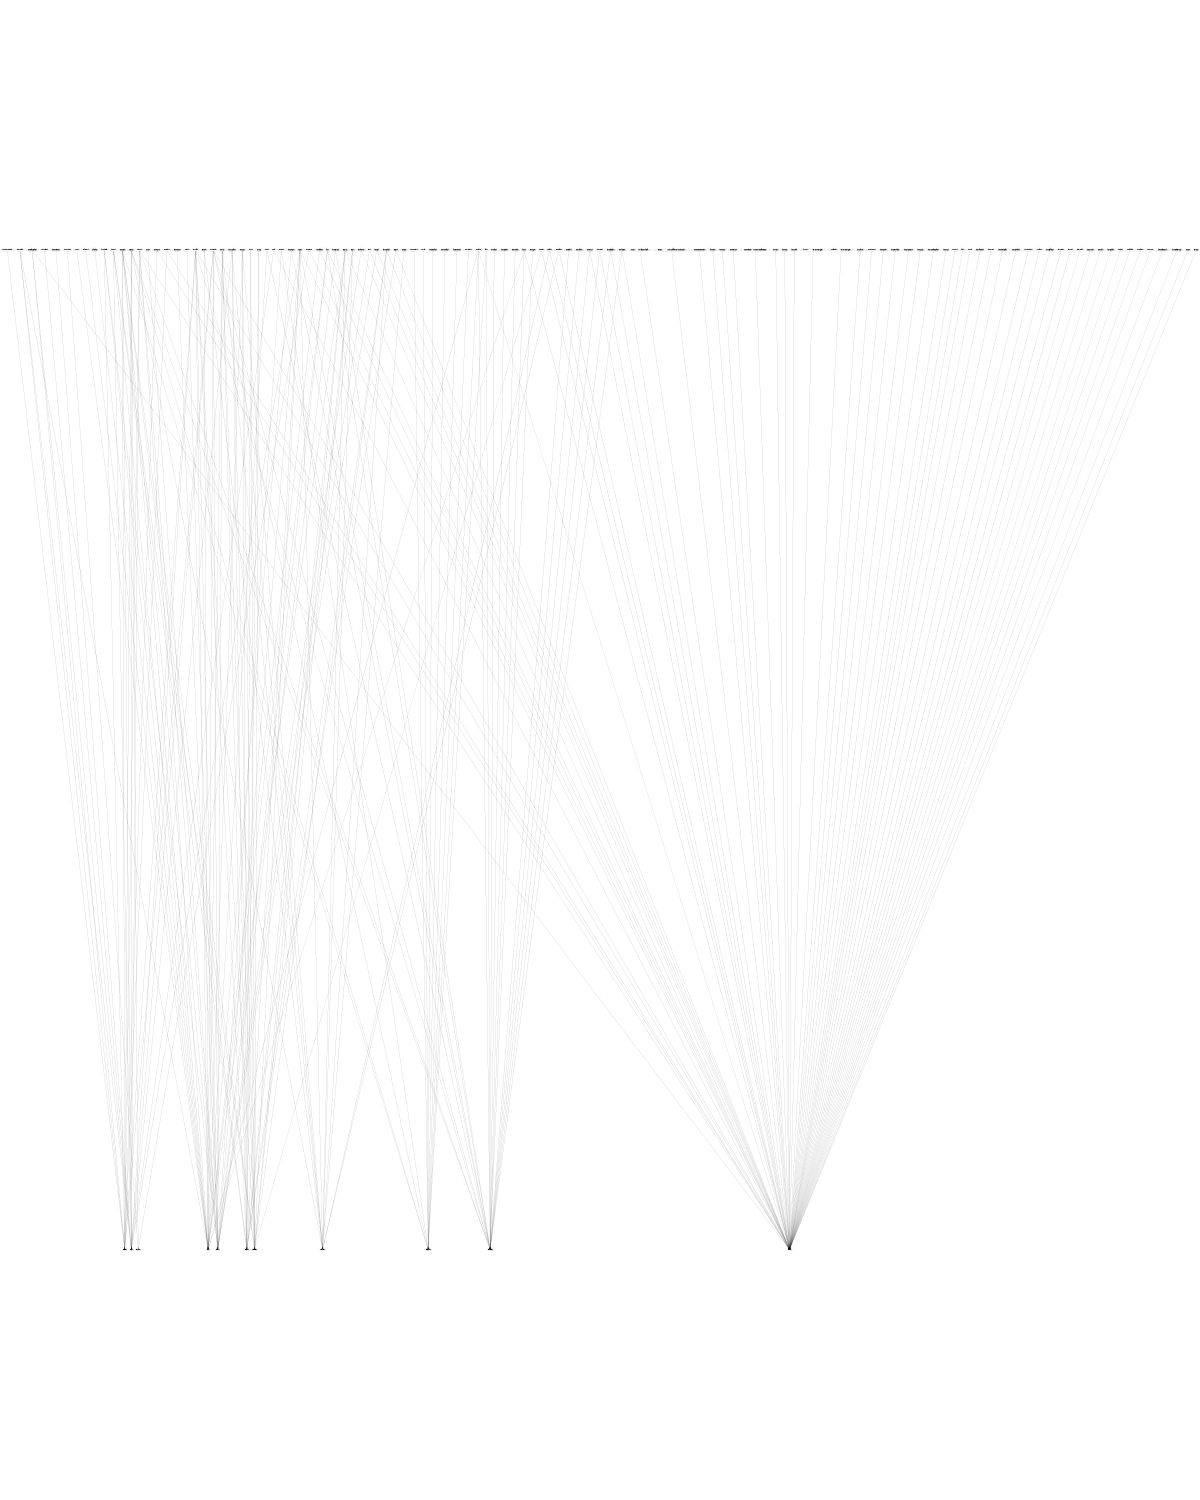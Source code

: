 digraph "source tree" {
    overlap=scale;
    size="8,10";
    ratio="fill";
    fontsize="16";
    fontname="Helvetica";
	clusterrank="local";
"linux/types.h"->"avc.c"
"linux/stddef.h"->"avc.c"
"linux/kernel.h"->"avc.c"
"linux/slab.h"->"avc.c"
"linux/fs.h"->"avc.c"
"linux/dcache.h"->"avc.c"
"linux/init.h"->"avc.c"
"linux/skbuff.h"->"avc.c"
"linux/percpu.h"->"avc.c"
"linux/list.h"->"avc.c"
"net/sock.h"->"avc.c"
"linux/un.h"->"avc.c"
"net/af_unix.h"->"avc.c"
"linux/ip.h"->"avc.c"
"linux/audit.h"->"avc.c"
"linux/ipv6.h"->"avc.c"
"net/ipv6.h"->"avc.c"
"avc.h"->"avc.c"
"avc_ss.h"->"avc.c"
"classmap.h"->"avc.c"
"linux/module.h"->"exports.c"
"linux/selinux.h"->"exports.c"
"security.h"->"exports.c"
"linux/init.h"->"hooks.c"
"linux/kd.h"->"hooks.c"
"linux/kernel.h"->"hooks.c"
"linux/tracehook.h"->"hooks.c"
"linux/errno.h"->"hooks.c"
"linux/sched/signal.h"->"hooks.c"
"linux/sched/task.h"->"hooks.c"
"linux/lsm_hooks.h"->"hooks.c"
"linux/xattr.h"->"hooks.c"
"linux/capability.h"->"hooks.c"
"linux/unistd.h"->"hooks.c"
"linux/mm.h"->"hooks.c"
"linux/mman.h"->"hooks.c"
"linux/slab.h"->"hooks.c"
"linux/pagemap.h"->"hooks.c"
"linux/proc_fs.h"->"hooks.c"
"linux/swap.h"->"hooks.c"
"linux/spinlock.h"->"hooks.c"
"linux/syscalls.h"->"hooks.c"
"linux/dcache.h"->"hooks.c"
"linux/file.h"->"hooks.c"
"linux/fdtable.h"->"hooks.c"
"linux/namei.h"->"hooks.c"
"linux/mount.h"->"hooks.c"
"linux/netfilter_ipv4.h"->"hooks.c"
"linux/netfilter_ipv6.h"->"hooks.c"
"linux/tty.h"->"hooks.c"
"net/icmp.h"->"hooks.c"
"net/ip.h>		/* for local_port_range[] *"->"hooks.c"
"net/tcp.h>		/* struct or_callable used in sock_rcv_skb *"->"hooks.c"
"net/inet_connection_sock.h"->"hooks.c"
"net/net_namespace.h"->"hooks.c"
"net/netlabel.h"->"hooks.c"
"linux/uaccess.h"->"hooks.c"
"asm/ioctls.h"->"hooks.c"
"linux/atomic.h"->"hooks.c"
"linux/bitops.h"->"hooks.c"
"linux/interrupt.h"->"hooks.c"
"linux/netdevice.h>	/* for network interface checks *"->"hooks.c"
"net/netlink.h"->"hooks.c"
"linux/tcp.h"->"hooks.c"
"linux/udp.h"->"hooks.c"
"linux/dccp.h"->"hooks.c"
"linux/quota.h"->"hooks.c"
"linux/un.h>		/* for Unix socket types *"->"hooks.c"
"net/af_unix.h>	/* for Unix socket types *"->"hooks.c"
"linux/parser.h"->"hooks.c"
"linux/nfs_mount.h"->"hooks.c"
"net/ipv6.h"->"hooks.c"
"linux/hugetlb.h"->"hooks.c"
"linux/personality.h"->"hooks.c"
"linux/audit.h"->"hooks.c"
"linux/string.h"->"hooks.c"
"linux/selinux.h"->"hooks.c"
"linux/mutex.h"->"hooks.c"
"linux/posix-timers.h"->"hooks.c"
"linux/syslog.h"->"hooks.c"
"linux/user_namespace.h"->"hooks.c"
"linux/export.h"->"hooks.c"
"linux/msg.h"->"hooks.c"
"linux/shm.h"->"hooks.c"
"avc.h"->"hooks.c"
"objsec.h"->"hooks.c"
"netif.h"->"hooks.c"
"netnode.h"->"hooks.c"
"netport.h"->"hooks.c"
"xfrm.h"->"hooks.c"
"netlabel.h"->"hooks.c"
"audit.h"->"hooks.c"
"avc_ss.h"->"hooks.c"
"linux/init.h"->"netif.c"
"linux/types.h"->"netif.c"
"linux/slab.h"->"netif.c"
"linux/stddef.h"->"netif.c"
"linux/kernel.h"->"netif.c"
"linux/list.h"->"netif.c"
"linux/notifier.h"->"netif.c"
"linux/netdevice.h"->"netif.c"
"linux/rcupdate.h"->"netif.c"
"net/net_namespace.h"->"netif.c"
"security.h"->"netif.c"
"objsec.h"->"netif.c"
"netif.h"->"netif.c"
"linux/spinlock.h"->"netlabel.c"
"linux/rcupdate.h"->"netlabel.c"
"linux/gfp.h"->"netlabel.c"
"linux/ip.h"->"netlabel.c"
"linux/ipv6.h"->"netlabel.c"
"net/sock.h"->"netlabel.c"
"net/netlabel.h"->"netlabel.c"
"net/ip.h"->"netlabel.c"
"net/ipv6.h"->"netlabel.c"
"objsec.h"->"netlabel.c"
"security.h"->"netlabel.c"
"netlabel.h"->"netlabel.c"
"linux/init.h"->"netlink.c"
"linux/types.h"->"netlink.c"
"linux/slab.h"->"netlink.c"
"linux/stddef.h"->"netlink.c"
"linux/kernel.h"->"netlink.c"
"linux/export.h"->"netlink.c"
"linux/skbuff.h"->"netlink.c"
"linux/selinux_netlink.h"->"netlink.c"
"net/net_namespace.h"->"netlink.c"
"net/netlink.h"->"netlink.c"
"security.h"->"netlink.c"
"linux/types.h"->"netnode.c"
"linux/rcupdate.h"->"netnode.c"
"linux/list.h"->"netnode.c"
"linux/slab.h"->"netnode.c"
"linux/spinlock.h"->"netnode.c"
"linux/in.h"->"netnode.c"
"linux/in6.h"->"netnode.c"
"linux/ip.h"->"netnode.c"
"linux/ipv6.h"->"netnode.c"
"net/ip.h"->"netnode.c"
"net/ipv6.h"->"netnode.c"
"netnode.h"->"netnode.c"
"objsec.h"->"netnode.c"
"linux/types.h"->"netport.c"
"linux/rcupdate.h"->"netport.c"
"linux/list.h"->"netport.c"
"linux/slab.h"->"netport.c"
"linux/spinlock.h"->"netport.c"
"linux/in.h"->"netport.c"
"linux/in6.h"->"netport.c"
"linux/ip.h"->"netport.c"
"linux/ipv6.h"->"netport.c"
"net/ip.h"->"netport.c"
"net/ipv6.h"->"netport.c"
"netport.h"->"netport.c"
"objsec.h"->"netport.c"
"linux/types.h"->"nlmsgtab.c"
"linux/kernel.h"->"nlmsgtab.c"
"linux/netlink.h"->"nlmsgtab.c"
"linux/rtnetlink.h"->"nlmsgtab.c"
"linux/if.h"->"nlmsgtab.c"
"linux/inet_diag.h"->"nlmsgtab.c"
"linux/xfrm.h"->"nlmsgtab.c"
"linux/audit.h"->"nlmsgtab.c"
"linux/sock_diag.h"->"nlmsgtab.c"
"flask.h"->"nlmsgtab.c"
"av_permissions.h"->"nlmsgtab.c"
"security.h"->"nlmsgtab.c"
"linux/kernel.h"->"selinuxfs.c"
"linux/pagemap.h"->"selinuxfs.c"
"linux/slab.h"->"selinuxfs.c"
"linux/vmalloc.h"->"selinuxfs.c"
"linux/fs.h"->"selinuxfs.c"
"linux/mutex.h"->"selinuxfs.c"
"linux/init.h"->"selinuxfs.c"
"linux/string.h"->"selinuxfs.c"
"linux/security.h"->"selinuxfs.c"
"linux/major.h"->"selinuxfs.c"
"linux/seq_file.h"->"selinuxfs.c"
"linux/percpu.h"->"selinuxfs.c"
"linux/audit.h"->"selinuxfs.c"
"linux/uaccess.h"->"selinuxfs.c"
"linux/kobject.h"->"selinuxfs.c"
"linux/ctype.h"->"selinuxfs.c"
"flask.h"->"selinuxfs.c"
"avc.h"->"selinuxfs.c"
"avc_ss.h"->"selinuxfs.c"
"security.h"->"selinuxfs.c"
"objsec.h"->"selinuxfs.c"
"conditional.h"->"selinuxfs.c"
"linux/kernel.h"->"xfrm.c"
"linux/init.h"->"xfrm.c"
"linux/security.h"->"xfrm.c"
"linux/types.h"->"xfrm.c"
"linux/slab.h"->"xfrm.c"
"linux/ip.h"->"xfrm.c"
"linux/tcp.h"->"xfrm.c"
"linux/skbuff.h"->"xfrm.c"
"linux/xfrm.h"->"xfrm.c"
"net/xfrm.h"->"xfrm.c"
"net/checksum.h"->"xfrm.c"
"net/udp.h"->"xfrm.c"
"linux/atomic.h"->"xfrm.c"
"avc.h"->"xfrm.c"
"objsec.h"->"xfrm.c"
"xfrm.h"->"xfrm.c"
}
